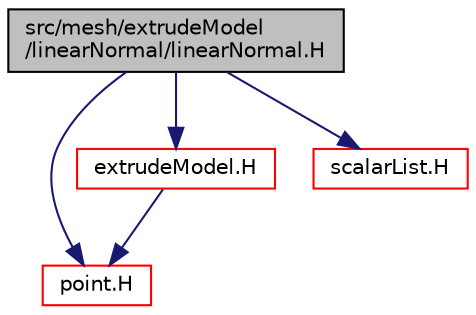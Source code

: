 digraph "src/mesh/extrudeModel/linearNormal/linearNormal.H"
{
  bgcolor="transparent";
  edge [fontname="Helvetica",fontsize="10",labelfontname="Helvetica",labelfontsize="10"];
  node [fontname="Helvetica",fontsize="10",shape=record];
  Node1 [label="src/mesh/extrudeModel\l/linearNormal/linearNormal.H",height=0.2,width=0.4,color="black", fillcolor="grey75", style="filled", fontcolor="black"];
  Node1 -> Node2 [color="midnightblue",fontsize="10",style="solid",fontname="Helvetica"];
  Node2 [label="point.H",height=0.2,width=0.4,color="red",URL="$a08945.html"];
  Node1 -> Node3 [color="midnightblue",fontsize="10",style="solid",fontname="Helvetica"];
  Node3 [label="extrudeModel.H",height=0.2,width=0.4,color="red",URL="$a07229.html"];
  Node3 -> Node2 [color="midnightblue",fontsize="10",style="solid",fontname="Helvetica"];
  Node1 -> Node4 [color="midnightblue",fontsize="10",style="solid",fontname="Helvetica"];
  Node4 [label="scalarList.H",height=0.2,width=0.4,color="red",URL="$a09109.html"];
}
